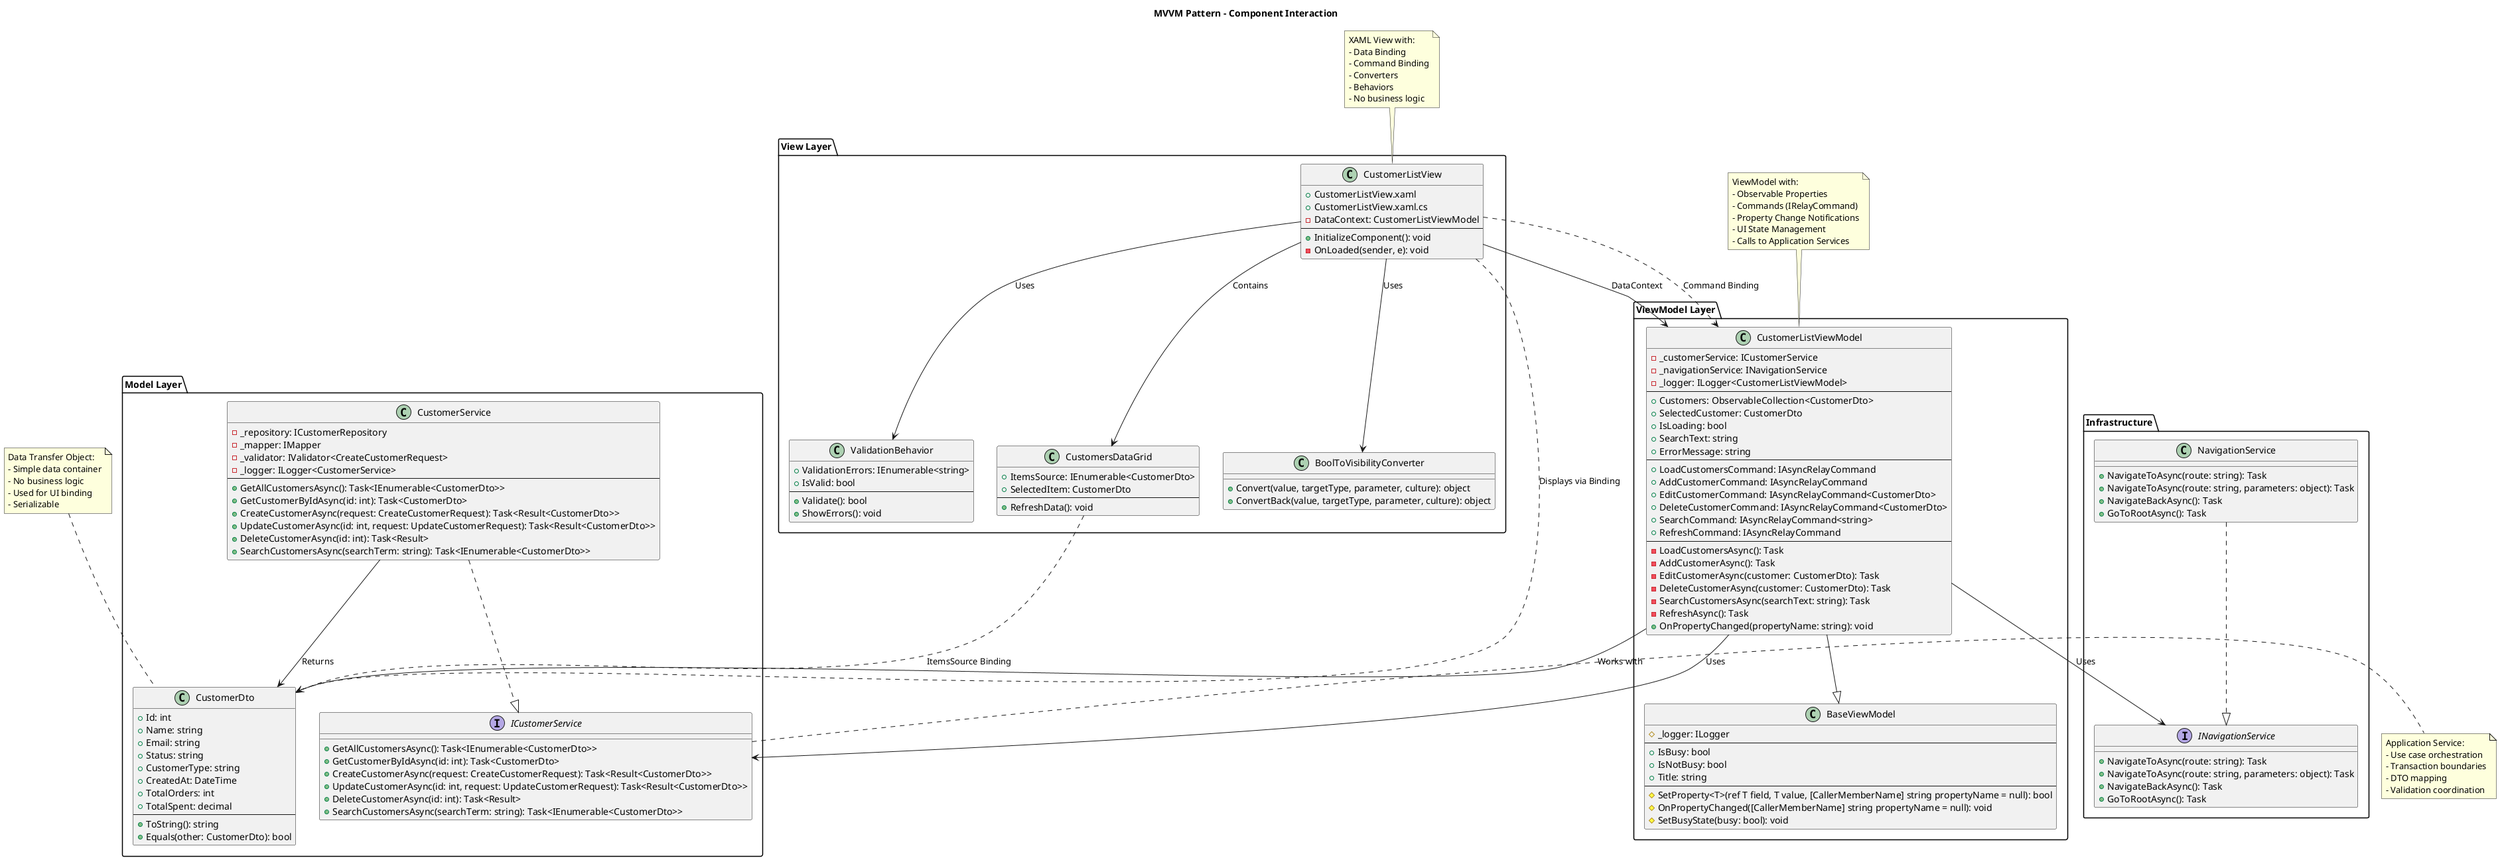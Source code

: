 @startuml MVVM_Pattern
title MVVM Pattern - Component Interaction

package "View Layer" {
    class CustomerListView {
        + CustomerListView.xaml
        + CustomerListView.xaml.cs
        - DataContext: CustomerListViewModel
        --
        + InitializeComponent(): void
        - OnLoaded(sender, e): void
    }
    
    class CustomersDataGrid {
        + ItemsSource: IEnumerable<CustomerDto>
        + SelectedItem: CustomerDto
        --
        + RefreshData(): void
    }
    
    class BoolToVisibilityConverter {
        + Convert(value, targetType, parameter, culture): object
        + ConvertBack(value, targetType, parameter, culture): object
    }
    
    class ValidationBehavior {
        + ValidationErrors: IEnumerable<string>
        + IsValid: bool
        --
        + Validate(): bool
        + ShowErrors(): void
    }
}

package "ViewModel Layer" {
    class CustomerListViewModel {
        - _customerService: ICustomerService
        - _navigationService: INavigationService
        - _logger: ILogger<CustomerListViewModel>
        --
        + Customers: ObservableCollection<CustomerDto>
        + SelectedCustomer: CustomerDto
        + IsLoading: bool
        + SearchText: string
        + ErrorMessage: string
        --
        + LoadCustomersCommand: IAsyncRelayCommand
        + AddCustomerCommand: IAsyncRelayCommand
        + EditCustomerCommand: IAsyncRelayCommand<CustomerDto>
        + DeleteCustomerCommand: IAsyncRelayCommand<CustomerDto>
        + SearchCommand: IAsyncRelayCommand<string>
        + RefreshCommand: IAsyncRelayCommand
        --
        - LoadCustomersAsync(): Task
        - AddCustomerAsync(): Task
        - EditCustomerAsync(customer: CustomerDto): Task
        - DeleteCustomerAsync(customer: CustomerDto): Task
        - SearchCustomersAsync(searchText: string): Task
        - RefreshAsync(): Task
        + OnPropertyChanged(propertyName: string): void
    }
    
    class BaseViewModel {
        # _logger: ILogger
        --
        + IsBusy: bool
        + IsNotBusy: bool
        + Title: string
        --
        # SetProperty<T>(ref T field, T value, [CallerMemberName] string propertyName = null): bool
        # OnPropertyChanged([CallerMemberName] string propertyName = null): void
        # SetBusyState(busy: bool): void
    }
}

package "Model Layer" {
    class CustomerDto {
        + Id: int
        + Name: string
        + Email: string
        + Status: string
        + CustomerType: string
        + CreatedAt: DateTime
        + TotalOrders: int
        + TotalSpent: decimal
        --
        + ToString(): string
        + Equals(other: CustomerDto): bool
    }
    
    interface ICustomerService {
        + GetAllCustomersAsync(): Task<IEnumerable<CustomerDto>>
        + GetCustomerByIdAsync(id: int): Task<CustomerDto>
        + CreateCustomerAsync(request: CreateCustomerRequest): Task<Result<CustomerDto>>
        + UpdateCustomerAsync(id: int, request: UpdateCustomerRequest): Task<Result<CustomerDto>>
        + DeleteCustomerAsync(id: int): Task<Result>
        + SearchCustomersAsync(searchTerm: string): Task<IEnumerable<CustomerDto>>
    }
    
    class CustomerService {
        - _repository: ICustomerRepository
        - _mapper: IMapper
        - _validator: IValidator<CreateCustomerRequest>
        - _logger: ILogger<CustomerService>
        --
        + GetAllCustomersAsync(): Task<IEnumerable<CustomerDto>>
        + GetCustomerByIdAsync(id: int): Task<CustomerDto>
        + CreateCustomerAsync(request: CreateCustomerRequest): Task<Result<CustomerDto>>
        + UpdateCustomerAsync(id: int, request: UpdateCustomerRequest): Task<Result<CustomerDto>>
        + DeleteCustomerAsync(id: int): Task<Result>
        + SearchCustomersAsync(searchTerm: string): Task<IEnumerable<CustomerDto>>
    }
}

package "Infrastructure" {
    interface INavigationService {
        + NavigateToAsync(route: string): Task
        + NavigateToAsync(route: string, parameters: object): Task
        + NavigateBackAsync(): Task
        + GoToRootAsync(): Task
    }
    
    class NavigationService {
        + NavigateToAsync(route: string): Task
        + NavigateToAsync(route: string, parameters: object): Task
        + NavigateBackAsync(): Task
        + GoToRootAsync(): Task
    }
}

' Inheritance
CustomerListViewModel --|> BaseViewModel

' Implementation
CustomerService ..|> ICustomerService
NavigationService ..|> INavigationService

' Dependencies
CustomerListView --> CustomerListViewModel : DataContext
CustomerListView --> CustomersDataGrid : Contains
CustomerListView --> BoolToVisibilityConverter : Uses
CustomerListView --> ValidationBehavior : Uses

CustomerListViewModel --> ICustomerService : Uses
CustomerListViewModel --> INavigationService : Uses
CustomerListViewModel --> CustomerDto : Works with

CustomerService --> CustomerDto : Returns

' Data Binding
CustomerListView ..> CustomerDto : Displays via Binding
CustomersDataGrid ..> CustomerDto : ItemsSource Binding

' Command Binding
CustomerListView ..> CustomerListViewModel : Command Binding

note top of CustomerListView
    XAML View with:
    - Data Binding
    - Command Binding
    - Converters
    - Behaviors
    - No business logic
end note

note top of CustomerListViewModel
    ViewModel with:
    - Observable Properties
    - Commands (IRelayCommand)
    - Property Change Notifications
    - UI State Management
    - Calls to Application Services
end note

note top of CustomerDto
    Data Transfer Object:
    - Simple data container
    - No business logic
    - Used for UI binding
    - Serializable
end note

note right of ICustomerService
    Application Service:
    - Use case orchestration
    - Transaction boundaries
    - DTO mapping
    - Validation coordination
end note

@enduml
